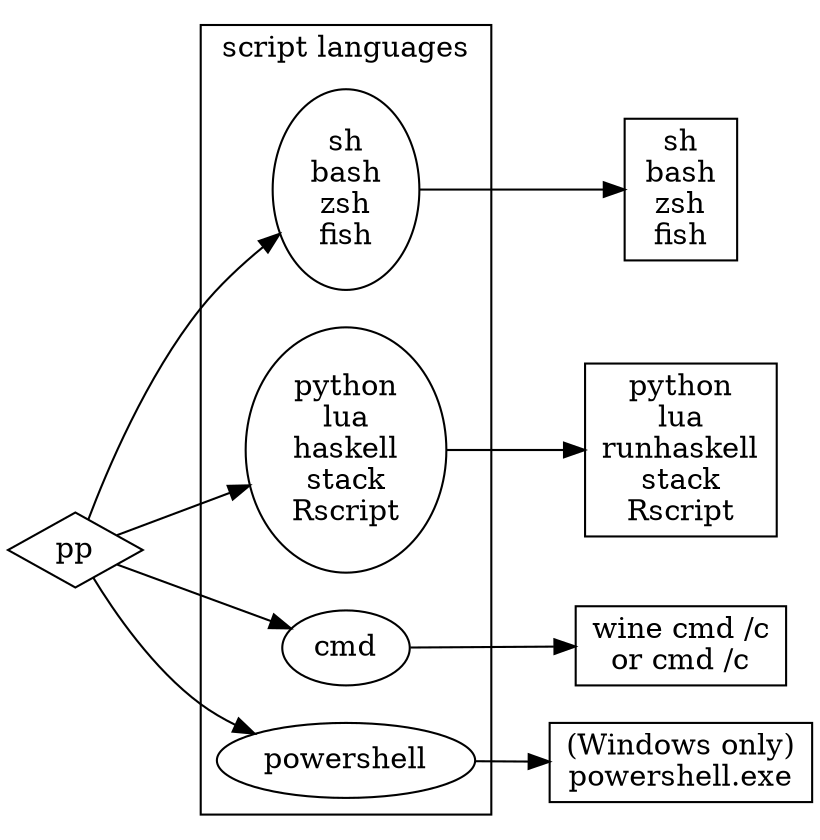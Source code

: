 
digraph {

    rankdir=LR

    subgraph cluster_cmd {
        label = "script languages"
        shell script cmd powershell
    }

    PP [shape=diamond label="pp"]

    shell [label="sh\nbash\nzsh\nfish"]
    script [label="python\nlua\nhaskell\nstack\nRscript"]
    cmd [label="cmd"]
    powershell [label="powershell"]

    shellexe [shape=box label="sh\nbash\nzsh\nfish"]
    scriptexe [shape=box label="python\nlua\nrunhaskell\nstack\nRscript"]
    cmdexe [shape=box label="wine cmd /c\nor cmd /c"]
    powershellexe [shape=box label="(Windows only)\npowershell.exe"]

    PP -> {shell script cmd powershell}
    shell -> shellexe
    script -> scriptexe
    cmd -> cmdexe
    powershell -> powershellexe
}


